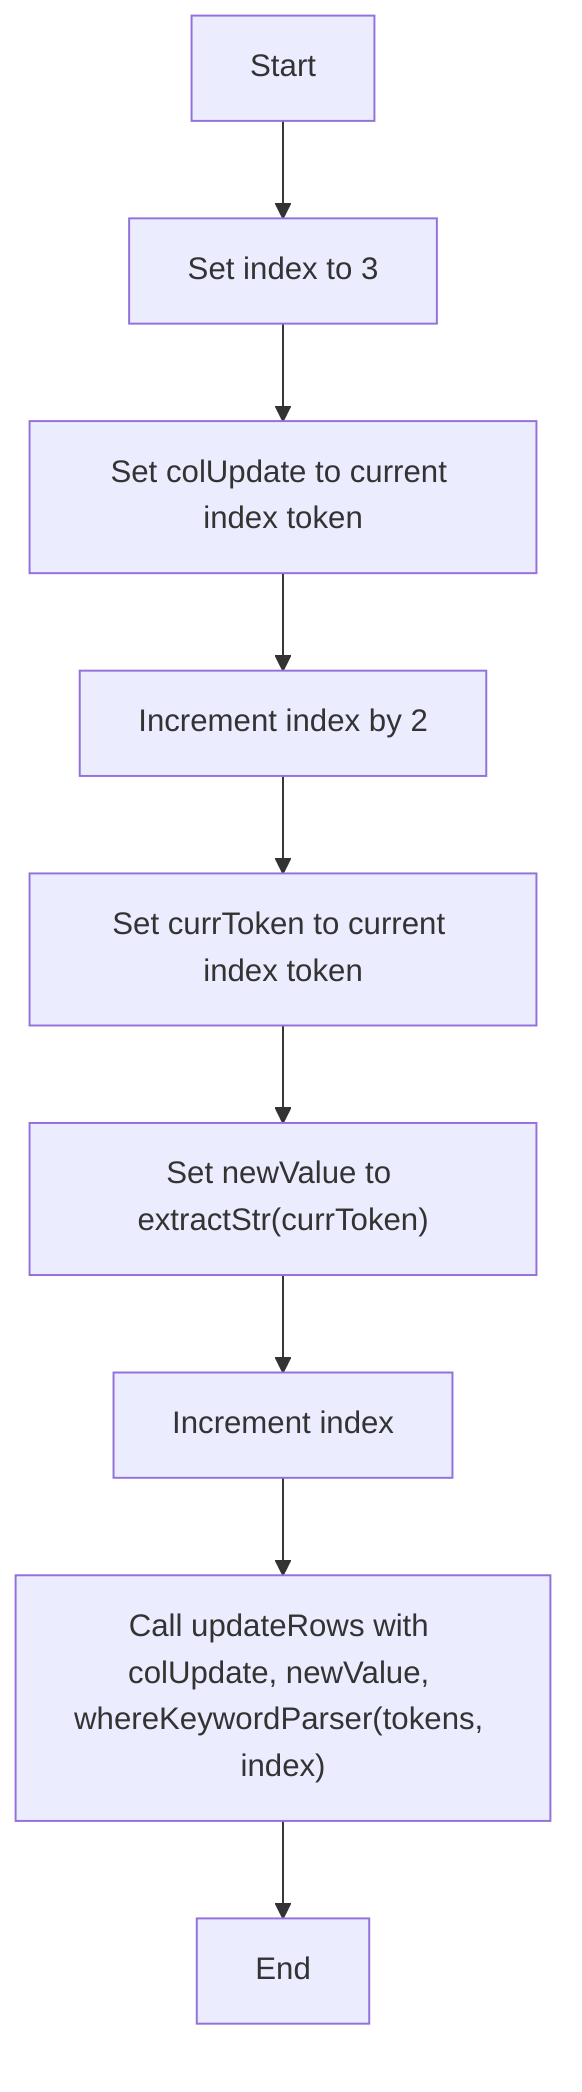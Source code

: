 flowchart TD
    A[Start] --> B[Set index to 3]
    B --> C[Set colUpdate to current index token]
    C --> D[Increment index by 2]
    D --> E[Set currToken to current index token]
    E --> F["Set newValue to extractStr(currToken)"]
    F --> G[Increment index]
    G --> H["Call updateRows with colUpdate, newValue, whereKeywordParser(tokens, index)"]
    H --> I[End]
